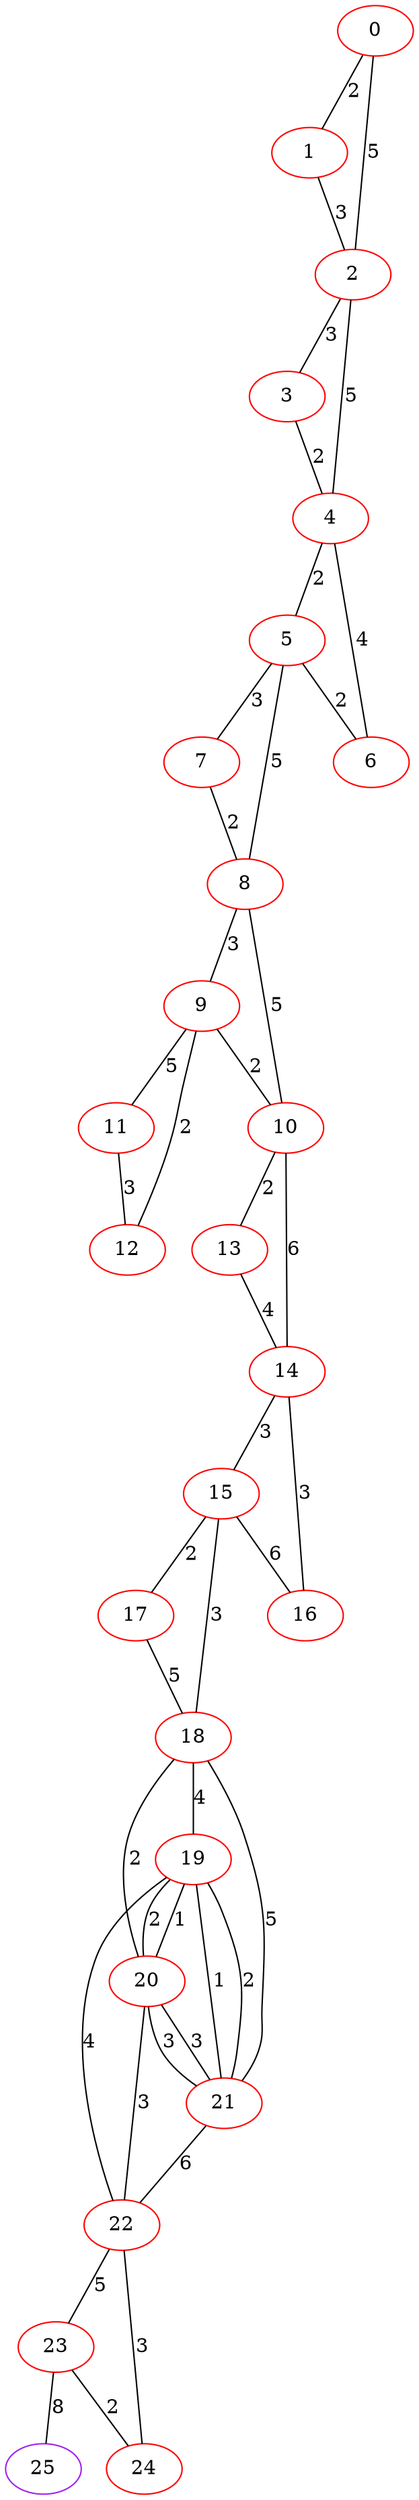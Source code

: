 graph "" {
0 [color=red, weight=1];
1 [color=red, weight=1];
2 [color=red, weight=1];
3 [color=red, weight=1];
4 [color=red, weight=1];
5 [color=red, weight=1];
6 [color=red, weight=1];
7 [color=red, weight=1];
8 [color=red, weight=1];
9 [color=red, weight=1];
10 [color=red, weight=1];
11 [color=red, weight=1];
12 [color=red, weight=1];
13 [color=red, weight=1];
14 [color=red, weight=1];
15 [color=red, weight=1];
16 [color=red, weight=1];
17 [color=red, weight=1];
18 [color=red, weight=1];
19 [color=red, weight=1];
20 [color=red, weight=1];
21 [color=red, weight=1];
22 [color=red, weight=1];
23 [color=red, weight=1];
24 [color=red, weight=1];
25 [color=purple, weight=4];
0 -- 1  [key=0, label=2];
0 -- 2  [key=0, label=5];
1 -- 2  [key=0, label=3];
2 -- 3  [key=0, label=3];
2 -- 4  [key=0, label=5];
3 -- 4  [key=0, label=2];
4 -- 5  [key=0, label=2];
4 -- 6  [key=0, label=4];
5 -- 8  [key=0, label=5];
5 -- 6  [key=0, label=2];
5 -- 7  [key=0, label=3];
7 -- 8  [key=0, label=2];
8 -- 9  [key=0, label=3];
8 -- 10  [key=0, label=5];
9 -- 10  [key=0, label=2];
9 -- 11  [key=0, label=5];
9 -- 12  [key=0, label=2];
10 -- 13  [key=0, label=2];
10 -- 14  [key=0, label=6];
11 -- 12  [key=0, label=3];
13 -- 14  [key=0, label=4];
14 -- 16  [key=0, label=3];
14 -- 15  [key=0, label=3];
15 -- 16  [key=0, label=6];
15 -- 17  [key=0, label=2];
15 -- 18  [key=0, label=3];
17 -- 18  [key=0, label=5];
18 -- 19  [key=0, label=4];
18 -- 20  [key=0, label=2];
18 -- 21  [key=0, label=5];
19 -- 20  [key=0, label=2];
19 -- 20  [key=1, label=1];
19 -- 21  [key=0, label=1];
19 -- 21  [key=1, label=2];
19 -- 22  [key=0, label=4];
20 -- 21  [key=0, label=3];
20 -- 21  [key=1, label=3];
20 -- 22  [key=0, label=3];
21 -- 22  [key=0, label=6];
22 -- 24  [key=0, label=3];
22 -- 23  [key=0, label=5];
23 -- 24  [key=0, label=2];
23 -- 25  [key=0, label=8];
}
